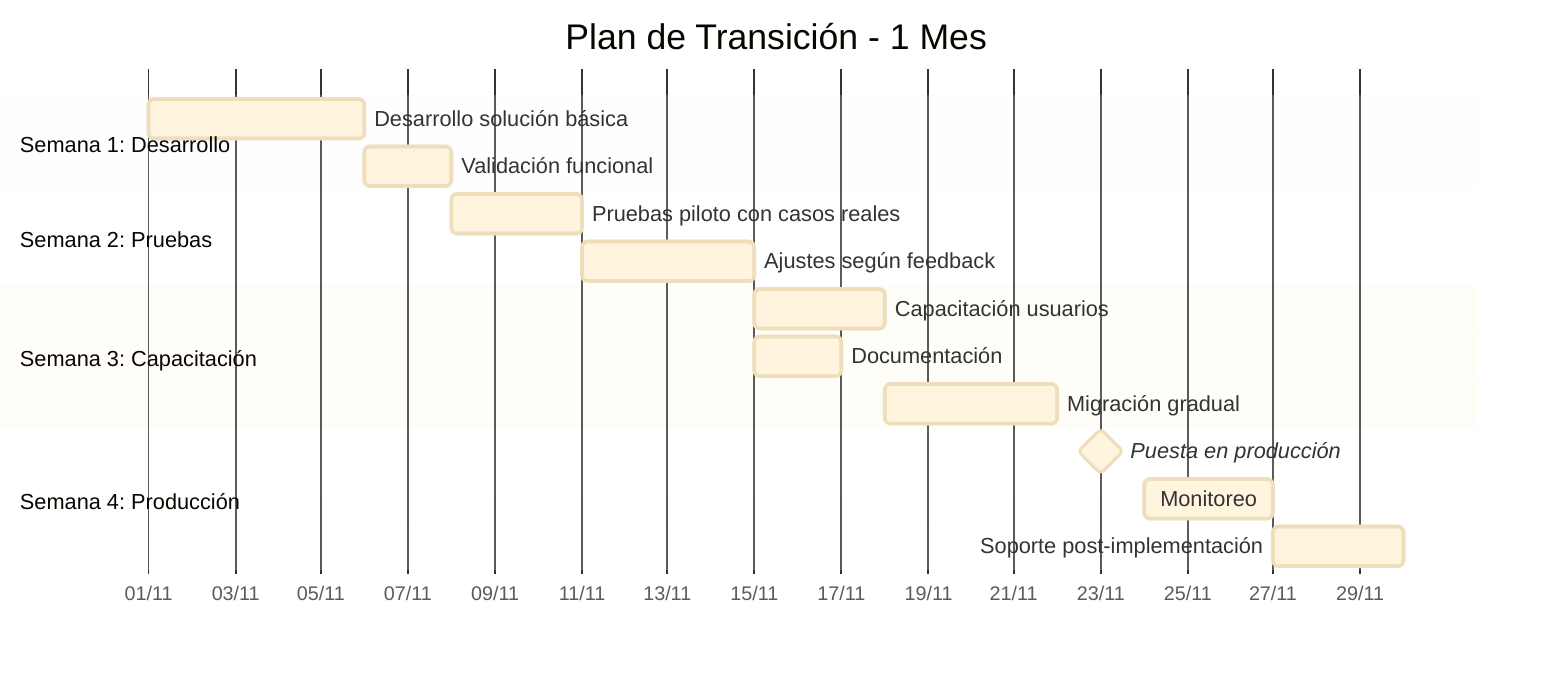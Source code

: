 %%{init: {'theme':'base'}}%%
gantt
    title Plan de Transición - 1 Mes
    dateFormat YYYY-MM-DD
    axisFormat %d/%m
    
    section Semana 1: Desarrollo
    Desarrollo solución básica           :f1a, 2025-11-01, 5d
    Validación funcional                 :f1b, after f1a, 2d
    
    section Semana 2: Pruebas
    Pruebas piloto con casos reales      :f2a, 2025-11-08, 3d
    Ajustes según feedback               :f2b, after f2a, 4d
    
    section Semana 3: Capacitación
    Capacitación usuarios                :f3a, 2025-11-15, 3d
    Documentación                        :f3b, 2025-11-15, 2d
    Migración gradual                    :f3c, after f3a, 4d
    
    section Semana 4: Producción
    Puesta en producción                 :milestone, f4a, 2025-11-22, 2d
    Monitoreo                            :f4b, after f4a, 3d
    Soporte post-implementación          :f4c, after f4b, 3d
